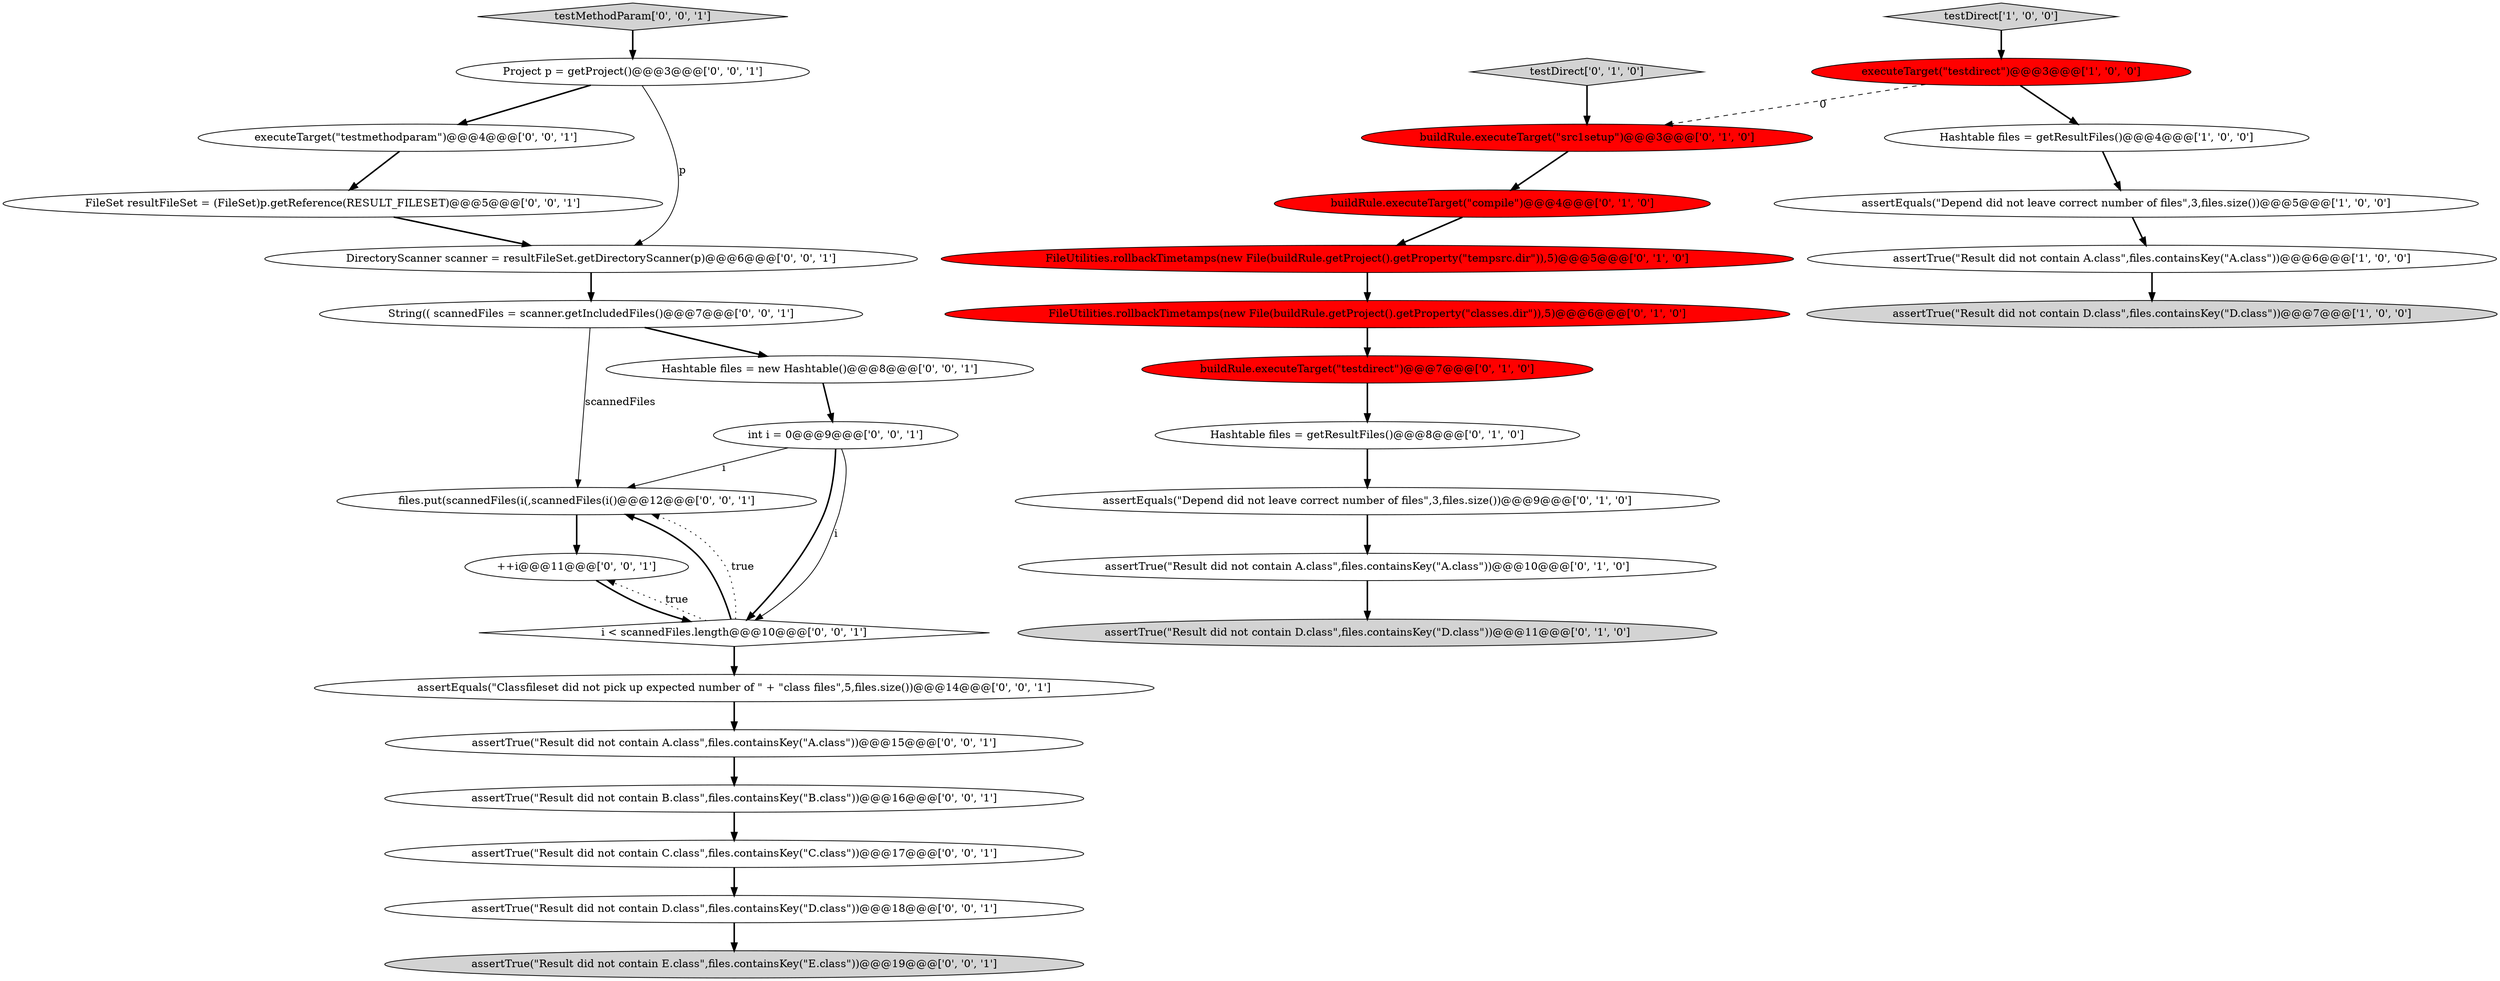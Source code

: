 digraph {
22 [style = filled, label = "FileSet resultFileSet = (FileSet)p.getReference(RESULT_FILESET)@@@5@@@['0', '0', '1']", fillcolor = white, shape = ellipse image = "AAA0AAABBB3BBB"];
20 [style = filled, label = "assertTrue(\"Result did not contain E.class\",files.containsKey(\"E.class\"))@@@19@@@['0', '0', '1']", fillcolor = lightgray, shape = ellipse image = "AAA0AAABBB3BBB"];
14 [style = filled, label = "testDirect['0', '1', '0']", fillcolor = lightgray, shape = diamond image = "AAA0AAABBB2BBB"];
24 [style = filled, label = "String(( scannedFiles = scanner.getIncludedFiles()@@@7@@@['0', '0', '1']", fillcolor = white, shape = ellipse image = "AAA0AAABBB3BBB"];
26 [style = filled, label = "assertTrue(\"Result did not contain A.class\",files.containsKey(\"A.class\"))@@@15@@@['0', '0', '1']", fillcolor = white, shape = ellipse image = "AAA0AAABBB3BBB"];
4 [style = filled, label = "assertTrue(\"Result did not contain D.class\",files.containsKey(\"D.class\"))@@@7@@@['1', '0', '0']", fillcolor = lightgray, shape = ellipse image = "AAA0AAABBB1BBB"];
29 [style = filled, label = "assertTrue(\"Result did not contain B.class\",files.containsKey(\"B.class\"))@@@16@@@['0', '0', '1']", fillcolor = white, shape = ellipse image = "AAA0AAABBB3BBB"];
8 [style = filled, label = "buildRule.executeTarget(\"compile\")@@@4@@@['0', '1', '0']", fillcolor = red, shape = ellipse image = "AAA1AAABBB2BBB"];
12 [style = filled, label = "assertEquals(\"Depend did not leave correct number of files\",3,files.size())@@@9@@@['0', '1', '0']", fillcolor = white, shape = ellipse image = "AAA0AAABBB2BBB"];
32 [style = filled, label = "assertTrue(\"Result did not contain C.class\",files.containsKey(\"C.class\"))@@@17@@@['0', '0', '1']", fillcolor = white, shape = ellipse image = "AAA0AAABBB3BBB"];
18 [style = filled, label = "executeTarget(\"testmethodparam\")@@@4@@@['0', '0', '1']", fillcolor = white, shape = ellipse image = "AAA0AAABBB3BBB"];
1 [style = filled, label = "assertTrue(\"Result did not contain A.class\",files.containsKey(\"A.class\"))@@@6@@@['1', '0', '0']", fillcolor = white, shape = ellipse image = "AAA0AAABBB1BBB"];
13 [style = filled, label = "FileUtilities.rollbackTimetamps(new File(buildRule.getProject().getProperty(\"classes.dir\")),5)@@@6@@@['0', '1', '0']", fillcolor = red, shape = ellipse image = "AAA1AAABBB2BBB"];
9 [style = filled, label = "assertTrue(\"Result did not contain A.class\",files.containsKey(\"A.class\"))@@@10@@@['0', '1', '0']", fillcolor = white, shape = ellipse image = "AAA0AAABBB2BBB"];
31 [style = filled, label = "int i = 0@@@9@@@['0', '0', '1']", fillcolor = white, shape = ellipse image = "AAA0AAABBB3BBB"];
10 [style = filled, label = "assertTrue(\"Result did not contain D.class\",files.containsKey(\"D.class\"))@@@11@@@['0', '1', '0']", fillcolor = lightgray, shape = ellipse image = "AAA0AAABBB2BBB"];
27 [style = filled, label = "files.put(scannedFiles(i(,scannedFiles(i()@@@12@@@['0', '0', '1']", fillcolor = white, shape = ellipse image = "AAA0AAABBB3BBB"];
17 [style = filled, label = "i < scannedFiles.length@@@10@@@['0', '0', '1']", fillcolor = white, shape = diamond image = "AAA0AAABBB3BBB"];
15 [style = filled, label = "FileUtilities.rollbackTimetamps(new File(buildRule.getProject().getProperty(\"tempsrc.dir\")),5)@@@5@@@['0', '1', '0']", fillcolor = red, shape = ellipse image = "AAA1AAABBB2BBB"];
19 [style = filled, label = "DirectoryScanner scanner = resultFileSet.getDirectoryScanner(p)@@@6@@@['0', '0', '1']", fillcolor = white, shape = ellipse image = "AAA0AAABBB3BBB"];
3 [style = filled, label = "Hashtable files = getResultFiles()@@@4@@@['1', '0', '0']", fillcolor = white, shape = ellipse image = "AAA0AAABBB1BBB"];
16 [style = filled, label = "Project p = getProject()@@@3@@@['0', '0', '1']", fillcolor = white, shape = ellipse image = "AAA0AAABBB3BBB"];
7 [style = filled, label = "buildRule.executeTarget(\"src1setup\")@@@3@@@['0', '1', '0']", fillcolor = red, shape = ellipse image = "AAA1AAABBB2BBB"];
28 [style = filled, label = "assertEquals(\"Classfileset did not pick up expected number of \" + \"class files\",5,files.size())@@@14@@@['0', '0', '1']", fillcolor = white, shape = ellipse image = "AAA0AAABBB3BBB"];
2 [style = filled, label = "testDirect['1', '0', '0']", fillcolor = lightgray, shape = diamond image = "AAA0AAABBB1BBB"];
23 [style = filled, label = "++i@@@11@@@['0', '0', '1']", fillcolor = white, shape = ellipse image = "AAA0AAABBB3BBB"];
30 [style = filled, label = "testMethodParam['0', '0', '1']", fillcolor = lightgray, shape = diamond image = "AAA0AAABBB3BBB"];
21 [style = filled, label = "assertTrue(\"Result did not contain D.class\",files.containsKey(\"D.class\"))@@@18@@@['0', '0', '1']", fillcolor = white, shape = ellipse image = "AAA0AAABBB3BBB"];
5 [style = filled, label = "assertEquals(\"Depend did not leave correct number of files\",3,files.size())@@@5@@@['1', '0', '0']", fillcolor = white, shape = ellipse image = "AAA0AAABBB1BBB"];
0 [style = filled, label = "executeTarget(\"testdirect\")@@@3@@@['1', '0', '0']", fillcolor = red, shape = ellipse image = "AAA1AAABBB1BBB"];
11 [style = filled, label = "Hashtable files = getResultFiles()@@@8@@@['0', '1', '0']", fillcolor = white, shape = ellipse image = "AAA0AAABBB2BBB"];
25 [style = filled, label = "Hashtable files = new Hashtable()@@@8@@@['0', '0', '1']", fillcolor = white, shape = ellipse image = "AAA0AAABBB3BBB"];
6 [style = filled, label = "buildRule.executeTarget(\"testdirect\")@@@7@@@['0', '1', '0']", fillcolor = red, shape = ellipse image = "AAA1AAABBB2BBB"];
0->3 [style = bold, label=""];
1->4 [style = bold, label=""];
15->13 [style = bold, label=""];
16->18 [style = bold, label=""];
32->21 [style = bold, label=""];
24->27 [style = solid, label="scannedFiles"];
8->15 [style = bold, label=""];
22->19 [style = bold, label=""];
26->29 [style = bold, label=""];
28->26 [style = bold, label=""];
31->27 [style = solid, label="i"];
11->12 [style = bold, label=""];
9->10 [style = bold, label=""];
7->8 [style = bold, label=""];
12->9 [style = bold, label=""];
16->19 [style = solid, label="p"];
17->23 [style = dotted, label="true"];
14->7 [style = bold, label=""];
25->31 [style = bold, label=""];
19->24 [style = bold, label=""];
5->1 [style = bold, label=""];
3->5 [style = bold, label=""];
2->0 [style = bold, label=""];
18->22 [style = bold, label=""];
17->28 [style = bold, label=""];
21->20 [style = bold, label=""];
24->25 [style = bold, label=""];
29->32 [style = bold, label=""];
6->11 [style = bold, label=""];
23->17 [style = bold, label=""];
27->23 [style = bold, label=""];
13->6 [style = bold, label=""];
31->17 [style = bold, label=""];
17->27 [style = bold, label=""];
30->16 [style = bold, label=""];
31->17 [style = solid, label="i"];
0->7 [style = dashed, label="0"];
17->27 [style = dotted, label="true"];
}
